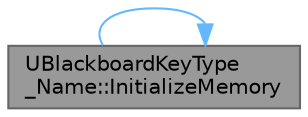 digraph "UBlackboardKeyType_Name::InitializeMemory"
{
 // INTERACTIVE_SVG=YES
 // LATEX_PDF_SIZE
  bgcolor="transparent";
  edge [fontname=Helvetica,fontsize=10,labelfontname=Helvetica,labelfontsize=10];
  node [fontname=Helvetica,fontsize=10,shape=box,height=0.2,width=0.4];
  rankdir="LR";
  Node1 [id="Node000001",label="UBlackboardKeyType\l_Name::InitializeMemory",height=0.2,width=0.4,color="gray40", fillcolor="grey60", style="filled", fontcolor="black",tooltip="initialize memory, works directly on provided memory/properties"];
  Node1 -> Node1 [id="edge1_Node000001_Node000001",color="steelblue1",style="solid",tooltip=" "];
}

